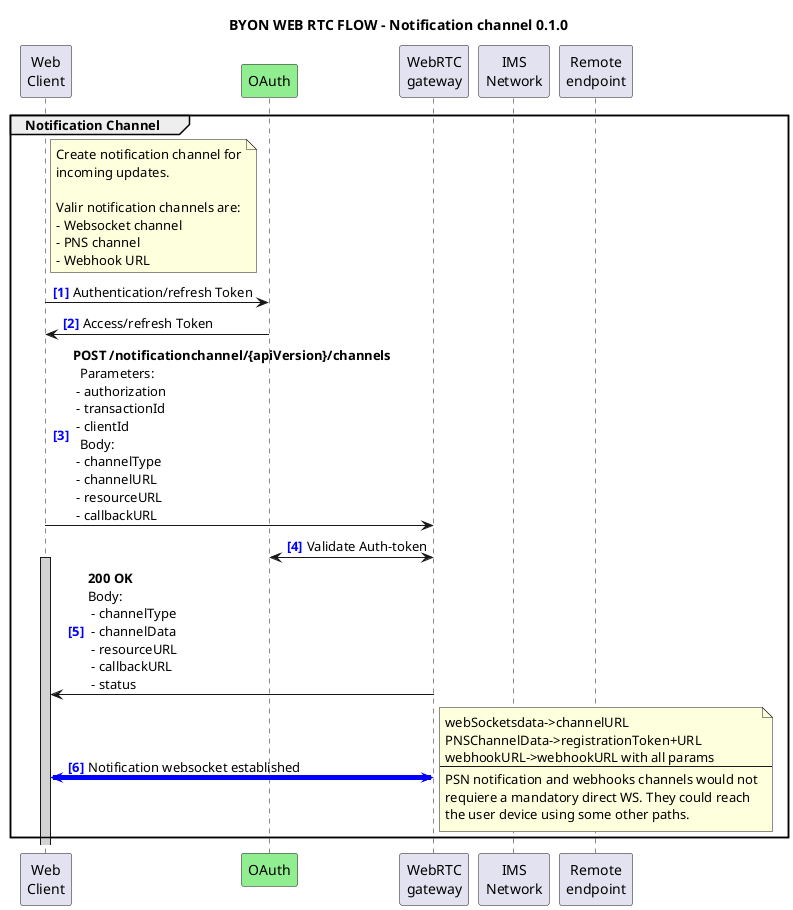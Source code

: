 @startuml BYON NotificationChannel 0.1.0

title "BYON WEB RTC FLOW - Notification channel 0.1.0"
autonumber "<font color=blue><b>[0]"

<style>
.audioStyle {
  arrow {
    LineColor red
    LineThickness 5
  }
}
.wsStyle {
  arrow {
    LineColor blue
    LineThickness 5
  }
}
</style>

'participant "Notification\nclient" as WebClient
participant "Web\nClient" as WebClient
participant OAuth #LightGreen
participant "WebRTC\ngateway" as WebRTC_GW
participant "IMS\nNetwork" as IMS_Network
participant "Remote\nendpoint" as RemoteEndpoint

' --- Notification Channel 
group Notification Channel 
note right WebClient
  Create notification channel for
  incoming updates.
  
  Valir notification channels are:
  - Websocket channel
  - PNS channel
  - Webhook URL
end note

WebClient -> OAuth: Authentication/refresh Token
OAuth -> WebClient: Access/refresh Token
  
WebClient -> WebRTC_GW: **POST /notificationchannel/{apiVersion}/channels** \n\
  Parameters:\n - authorization\n - transactionId\n - clientId\n\
  Body:\n - channelType\n - channelURL\n - resourceURL\n - callbackURL

WebRTC_GW <-> OAuth: Validate Auth-token

activate WebClient #LightGray

WebRTC_GW -> WebClient: **200 OK**\nBody:\n\
 - channelType\n - channelData\n - resourceURL\n - callbackURL\n - status

WebClient <-> WebRTC_GW <<wsStyle>>: Notification websocket established
note right 
  webSocketsdata->channelURL
  PNSChannelData->registrationToken+URL
  webhookURL->webhookURL with all params
  --
  PSN notification and webhooks channels would not
  requiere a mandatory direct WS. They could reach
  the user device using some other paths.
end note
end

@enduml
